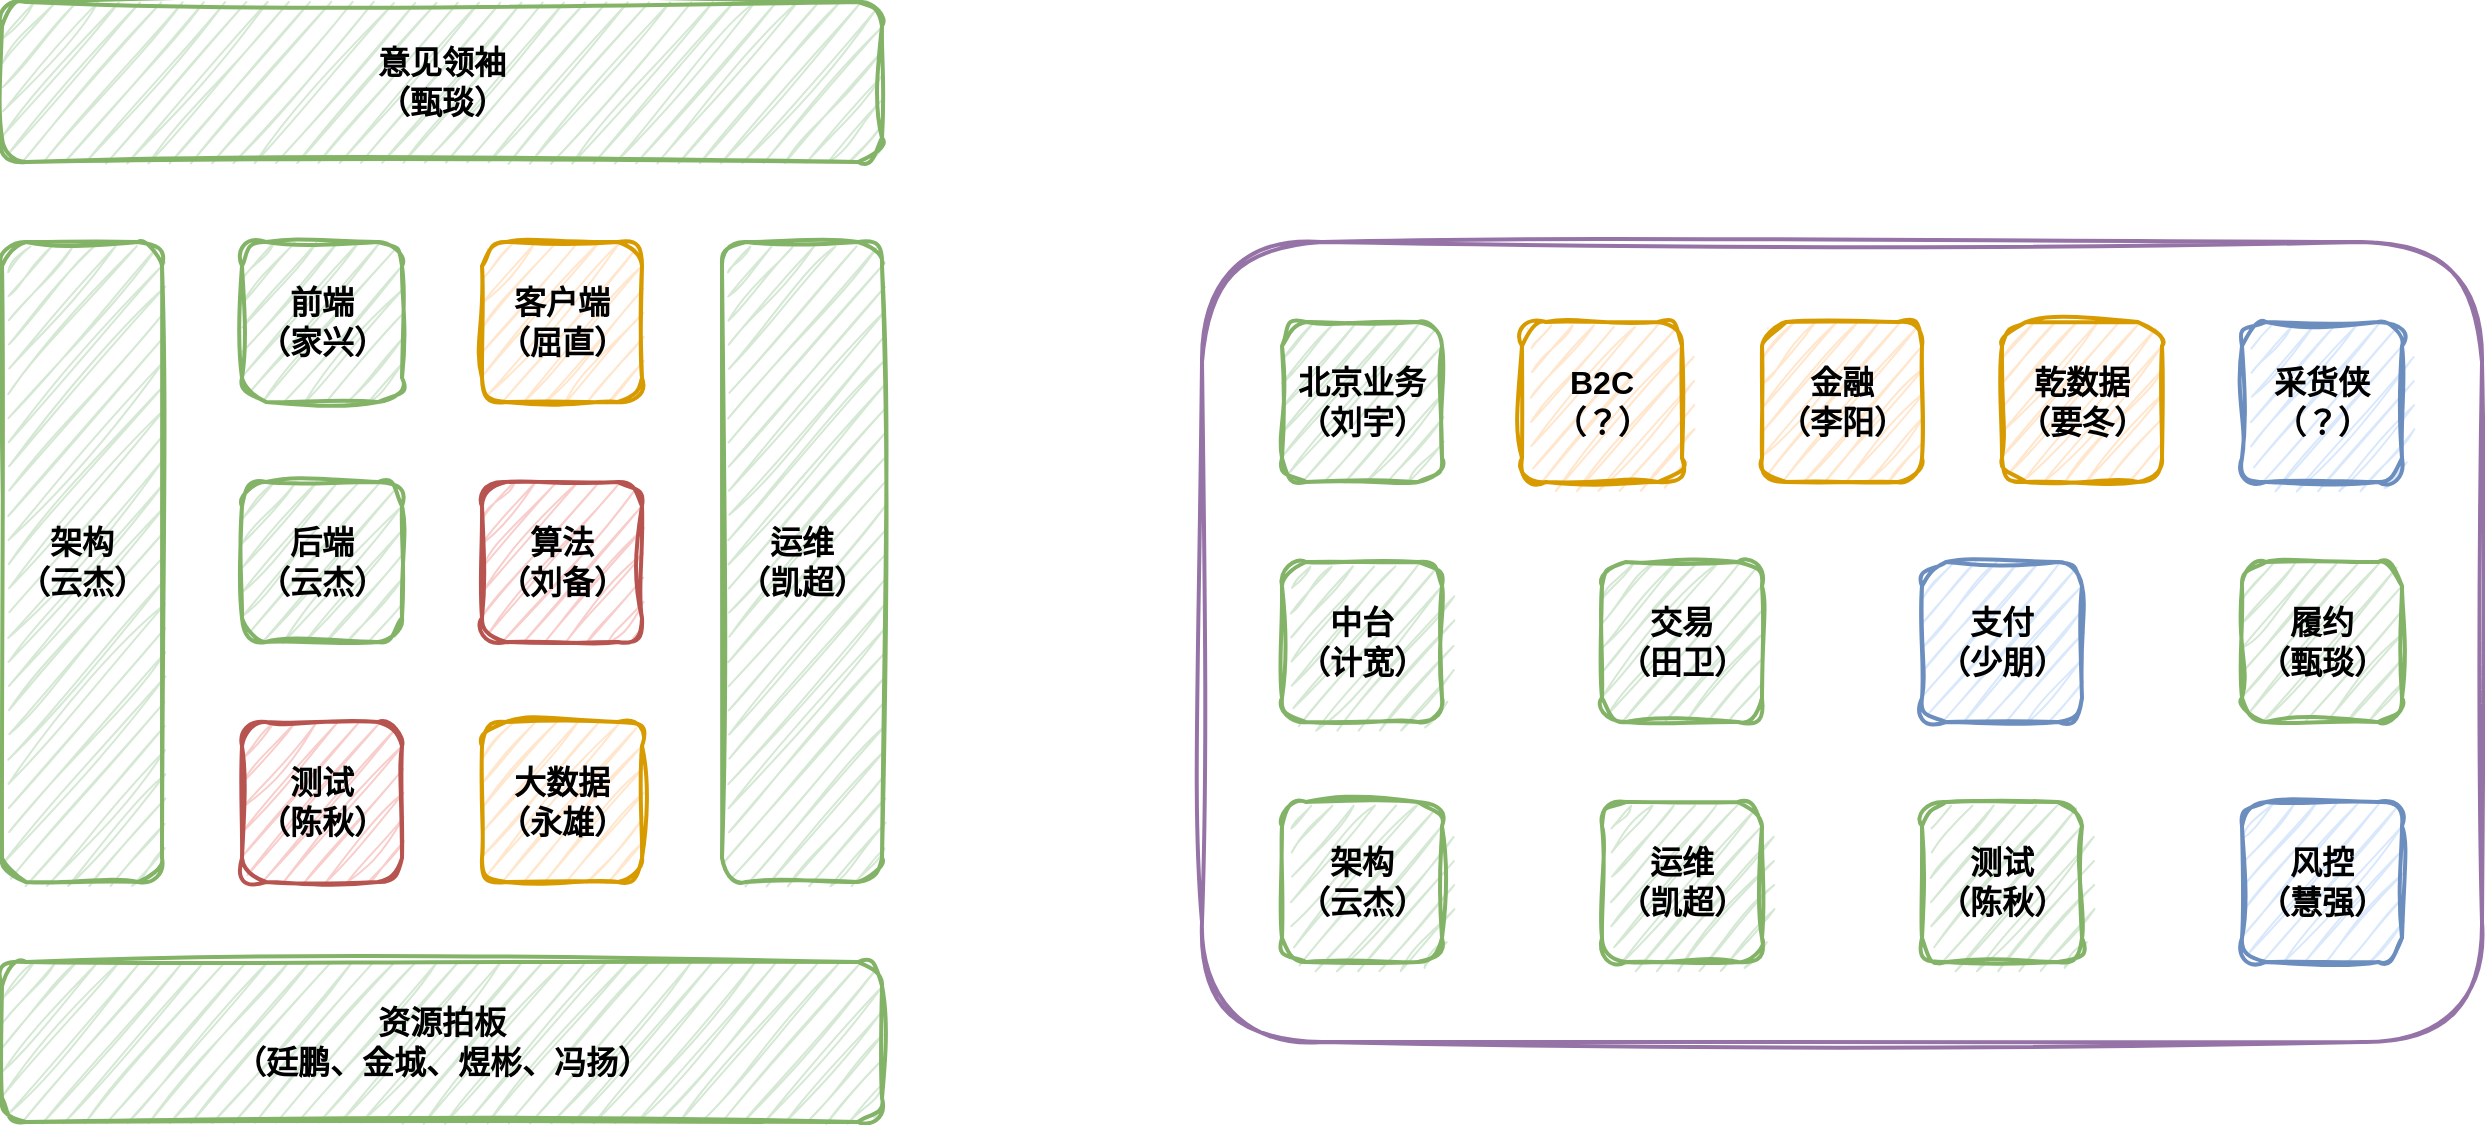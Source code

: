 <mxfile version="23.1.1" type="github">
  <diagram name="第 1 页" id="N_1ylP6Wpaq6Hp5_Sh2p">
    <mxGraphModel dx="1096" dy="761" grid="1" gridSize="10" guides="1" tooltips="1" connect="1" arrows="1" fold="1" page="1" pageScale="1" pageWidth="827" pageHeight="1169" math="0" shadow="0">
      <root>
        <mxCell id="0" />
        <mxCell id="1" parent="0" />
        <mxCell id="j7RwGDQNdHyo4c3BtslD-1" value="&lt;font style=&quot;font-size: 16px;&quot;&gt;&lt;b&gt;架构&lt;br&gt;（云杰）&lt;/b&gt;&lt;/font&gt;" style="rounded=1;whiteSpace=wrap;html=1;strokeWidth=2;fillColor=#d5e8d4;strokeColor=#82b366;sketch=1;curveFitting=1;jiggle=2;" vertex="1" parent="1">
          <mxGeometry x="200" y="280" width="80" height="320" as="geometry" />
        </mxCell>
        <mxCell id="j7RwGDQNdHyo4c3BtslD-2" value="&lt;font style=&quot;font-size: 16px;&quot;&gt;&lt;b&gt;运维&lt;br&gt;（凯超）&lt;br&gt;&lt;/b&gt;&lt;/font&gt;" style="rounded=1;whiteSpace=wrap;html=1;strokeWidth=2;fillColor=#d5e8d4;strokeColor=#82b366;sketch=1;curveFitting=1;jiggle=2;" vertex="1" parent="1">
          <mxGeometry x="560" y="280" width="80" height="320" as="geometry" />
        </mxCell>
        <mxCell id="j7RwGDQNdHyo4c3BtslD-3" value="&lt;font style=&quot;font-size: 16px;&quot;&gt;&lt;b&gt;前端&lt;br&gt;（家兴）&lt;br&gt;&lt;/b&gt;&lt;/font&gt;" style="rounded=1;whiteSpace=wrap;html=1;strokeWidth=2;fillColor=#d5e8d4;strokeColor=#82b366;sketch=1;curveFitting=1;jiggle=2;" vertex="1" parent="1">
          <mxGeometry x="320" y="280" width="80" height="80" as="geometry" />
        </mxCell>
        <mxCell id="j7RwGDQNdHyo4c3BtslD-4" value="&lt;font style=&quot;font-size: 16px;&quot;&gt;&lt;b&gt;后端&lt;br&gt;（云杰）&lt;br&gt;&lt;/b&gt;&lt;/font&gt;" style="rounded=1;whiteSpace=wrap;html=1;strokeWidth=2;fillColor=#d5e8d4;strokeColor=#82b366;sketch=1;curveFitting=1;jiggle=2;" vertex="1" parent="1">
          <mxGeometry x="320" y="400" width="80" height="80" as="geometry" />
        </mxCell>
        <mxCell id="j7RwGDQNdHyo4c3BtslD-5" value="&lt;font style=&quot;font-size: 16px;&quot;&gt;&lt;b&gt;测试&lt;br&gt;（陈秋）&lt;br&gt;&lt;/b&gt;&lt;/font&gt;" style="rounded=1;whiteSpace=wrap;html=1;strokeWidth=2;fillColor=#f8cecc;strokeColor=#b85450;sketch=1;curveFitting=1;jiggle=2;" vertex="1" parent="1">
          <mxGeometry x="320" y="520" width="80" height="80" as="geometry" />
        </mxCell>
        <mxCell id="j7RwGDQNdHyo4c3BtslD-6" value="&lt;font style=&quot;font-size: 16px;&quot;&gt;&lt;b&gt;客户端&lt;br&gt;（屈直）&lt;br&gt;&lt;/b&gt;&lt;/font&gt;" style="rounded=1;whiteSpace=wrap;html=1;strokeWidth=2;fillColor=#ffe6cc;strokeColor=#d79b00;sketch=1;curveFitting=1;jiggle=2;" vertex="1" parent="1">
          <mxGeometry x="440" y="280" width="80" height="80" as="geometry" />
        </mxCell>
        <mxCell id="j7RwGDQNdHyo4c3BtslD-7" value="&lt;font style=&quot;font-size: 16px;&quot;&gt;&lt;b&gt;算法&lt;br&gt;（刘备）&lt;br&gt;&lt;/b&gt;&lt;/font&gt;" style="rounded=1;whiteSpace=wrap;html=1;strokeWidth=2;fillColor=#f8cecc;strokeColor=#b85450;sketch=1;curveFitting=1;jiggle=2;" vertex="1" parent="1">
          <mxGeometry x="440" y="400" width="80" height="80" as="geometry" />
        </mxCell>
        <mxCell id="j7RwGDQNdHyo4c3BtslD-8" value="&lt;font style=&quot;font-size: 16px;&quot;&gt;&lt;b&gt;大数据&lt;br&gt;（永雄）&lt;br&gt;&lt;/b&gt;&lt;/font&gt;" style="rounded=1;whiteSpace=wrap;html=1;strokeWidth=2;fillColor=#ffe6cc;strokeColor=#d79b00;sketch=1;curveFitting=1;jiggle=2;" vertex="1" parent="1">
          <mxGeometry x="440" y="520" width="80" height="80" as="geometry" />
        </mxCell>
        <mxCell id="j7RwGDQNdHyo4c3BtslD-9" value="&lt;font style=&quot;font-size: 16px;&quot;&gt;&lt;b&gt;资源拍板&lt;br&gt;（廷鹏、金城、煜彬、冯扬）&lt;/b&gt;&lt;/font&gt;" style="rounded=1;whiteSpace=wrap;html=1;strokeWidth=2;fillColor=#d5e8d4;strokeColor=#82b366;sketch=1;curveFitting=1;jiggle=2;" vertex="1" parent="1">
          <mxGeometry x="200" y="640" width="440" height="80" as="geometry" />
        </mxCell>
        <mxCell id="j7RwGDQNdHyo4c3BtslD-10" value="&lt;font style=&quot;font-size: 16px;&quot;&gt;&lt;b&gt;意见领袖&lt;br&gt;（甄琰）&lt;/b&gt;&lt;/font&gt;" style="rounded=1;whiteSpace=wrap;html=1;strokeWidth=2;fillColor=#d5e8d4;strokeColor=#82b366;sketch=1;curveFitting=1;jiggle=2;" vertex="1" parent="1">
          <mxGeometry x="200" y="160" width="440" height="80" as="geometry" />
        </mxCell>
        <mxCell id="j7RwGDQNdHyo4c3BtslD-13" value="&lt;font style=&quot;font-size: 16px;&quot;&gt;&lt;b&gt;北京业务&lt;br&gt;（刘宇）&lt;br&gt;&lt;/b&gt;&lt;/font&gt;" style="rounded=1;whiteSpace=wrap;html=1;strokeWidth=2;fillColor=#d5e8d4;strokeColor=#82b366;sketch=1;curveFitting=1;jiggle=2;" vertex="1" parent="1">
          <mxGeometry x="840" y="320" width="80" height="80" as="geometry" />
        </mxCell>
        <mxCell id="j7RwGDQNdHyo4c3BtslD-14" value="&lt;font style=&quot;font-size: 16px;&quot;&gt;&lt;b&gt;中台&lt;br&gt;（计宽）&lt;br&gt;&lt;/b&gt;&lt;/font&gt;" style="rounded=1;whiteSpace=wrap;html=1;strokeWidth=2;fillColor=#d5e8d4;strokeColor=#82b366;sketch=1;curveFitting=1;jiggle=2;" vertex="1" parent="1">
          <mxGeometry x="840" y="440" width="80" height="80" as="geometry" />
        </mxCell>
        <mxCell id="j7RwGDQNdHyo4c3BtslD-15" value="&lt;font style=&quot;font-size: 16px;&quot;&gt;&lt;b&gt;架构&lt;br&gt;（云杰）&lt;br&gt;&lt;/b&gt;&lt;/font&gt;" style="rounded=1;whiteSpace=wrap;html=1;strokeWidth=2;fillColor=#d5e8d4;strokeColor=#82b366;sketch=1;curveFitting=1;jiggle=2;" vertex="1" parent="1">
          <mxGeometry x="840" y="560" width="80" height="80" as="geometry" />
        </mxCell>
        <mxCell id="j7RwGDQNdHyo4c3BtslD-16" value="&lt;font style=&quot;font-size: 16px;&quot;&gt;&lt;b&gt;B2C&lt;br&gt;（？）&lt;br&gt;&lt;/b&gt;&lt;/font&gt;" style="rounded=1;whiteSpace=wrap;html=1;strokeWidth=2;fillColor=#ffe6cc;strokeColor=#d79b00;sketch=1;curveFitting=1;jiggle=2;" vertex="1" parent="1">
          <mxGeometry x="960" y="320" width="80" height="80" as="geometry" />
        </mxCell>
        <mxCell id="j7RwGDQNdHyo4c3BtslD-21" value="&lt;font style=&quot;font-size: 16px;&quot;&gt;&lt;b&gt;金融&lt;br&gt;（李阳）&lt;br&gt;&lt;/b&gt;&lt;/font&gt;" style="rounded=1;whiteSpace=wrap;html=1;strokeWidth=2;fillColor=#ffe6cc;strokeColor=#d79b00;sketch=1;curveFitting=1;jiggle=2;" vertex="1" parent="1">
          <mxGeometry x="1080" y="320" width="80" height="80" as="geometry" />
        </mxCell>
        <mxCell id="j7RwGDQNdHyo4c3BtslD-22" value="&lt;font style=&quot;font-size: 16px;&quot;&gt;&lt;b&gt;乾数据&lt;br&gt;（要冬）&lt;br&gt;&lt;/b&gt;&lt;/font&gt;" style="rounded=1;whiteSpace=wrap;html=1;strokeWidth=2;fillColor=#ffe6cc;strokeColor=#d79b00;sketch=1;curveFitting=1;jiggle=2;" vertex="1" parent="1">
          <mxGeometry x="1200" y="320" width="80" height="80" as="geometry" />
        </mxCell>
        <mxCell id="j7RwGDQNdHyo4c3BtslD-23" value="&lt;font style=&quot;font-size: 16px;&quot;&gt;&lt;b&gt;采货侠&lt;br&gt;（？）&lt;br&gt;&lt;/b&gt;&lt;/font&gt;" style="rounded=1;whiteSpace=wrap;html=1;strokeWidth=2;fillColor=#dae8fc;strokeColor=#6c8ebf;sketch=1;curveFitting=1;jiggle=2;" vertex="1" parent="1">
          <mxGeometry x="1320" y="320" width="80" height="80" as="geometry" />
        </mxCell>
        <mxCell id="j7RwGDQNdHyo4c3BtslD-24" value="&lt;font style=&quot;font-size: 16px;&quot;&gt;&lt;b&gt;运维&lt;br&gt;（凯超）&lt;br&gt;&lt;/b&gt;&lt;/font&gt;" style="rounded=1;whiteSpace=wrap;html=1;strokeWidth=2;fillColor=#d5e8d4;strokeColor=#82b366;sketch=1;curveFitting=1;jiggle=2;" vertex="1" parent="1">
          <mxGeometry x="1000" y="560" width="80" height="80" as="geometry" />
        </mxCell>
        <mxCell id="j7RwGDQNdHyo4c3BtslD-25" value="&lt;font style=&quot;font-size: 16px;&quot;&gt;&lt;b&gt;测试&lt;br&gt;（陈秋）&lt;br&gt;&lt;/b&gt;&lt;/font&gt;" style="rounded=1;whiteSpace=wrap;html=1;strokeWidth=2;fillColor=#d5e8d4;strokeColor=#82b366;sketch=1;curveFitting=1;jiggle=2;" vertex="1" parent="1">
          <mxGeometry x="1160" y="560" width="80" height="80" as="geometry" />
        </mxCell>
        <mxCell id="j7RwGDQNdHyo4c3BtslD-26" value="&lt;font style=&quot;font-size: 16px;&quot;&gt;&lt;b&gt;风控&lt;br&gt;（慧强）&lt;br&gt;&lt;/b&gt;&lt;/font&gt;" style="rounded=1;whiteSpace=wrap;html=1;strokeWidth=2;fillColor=#dae8fc;strokeColor=#6c8ebf;sketch=1;curveFitting=1;jiggle=2;" vertex="1" parent="1">
          <mxGeometry x="1320" y="560" width="80" height="80" as="geometry" />
        </mxCell>
        <mxCell id="j7RwGDQNdHyo4c3BtslD-27" value="&lt;font style=&quot;font-size: 16px;&quot;&gt;&lt;b&gt;交易&lt;br&gt;（田卫）&lt;br&gt;&lt;/b&gt;&lt;/font&gt;" style="rounded=1;whiteSpace=wrap;html=1;strokeWidth=2;fillColor=#d5e8d4;strokeColor=#82b366;sketch=1;curveFitting=1;jiggle=2;" vertex="1" parent="1">
          <mxGeometry x="1000" y="440" width="80" height="80" as="geometry" />
        </mxCell>
        <mxCell id="j7RwGDQNdHyo4c3BtslD-28" value="&lt;font style=&quot;font-size: 16px;&quot;&gt;&lt;b&gt;支付&lt;br&gt;（少朋）&lt;br&gt;&lt;/b&gt;&lt;/font&gt;" style="rounded=1;whiteSpace=wrap;html=1;strokeWidth=2;fillColor=#dae8fc;strokeColor=#6c8ebf;sketch=1;curveFitting=1;jiggle=2;" vertex="1" parent="1">
          <mxGeometry x="1160" y="440" width="80" height="80" as="geometry" />
        </mxCell>
        <mxCell id="j7RwGDQNdHyo4c3BtslD-29" value="&lt;font style=&quot;font-size: 16px;&quot;&gt;&lt;b&gt;履约&lt;br&gt;（甄琰）&lt;br&gt;&lt;/b&gt;&lt;/font&gt;" style="rounded=1;whiteSpace=wrap;html=1;strokeWidth=2;fillColor=#d5e8d4;strokeColor=#82b366;sketch=1;curveFitting=1;jiggle=2;" vertex="1" parent="1">
          <mxGeometry x="1320" y="440" width="80" height="80" as="geometry" />
        </mxCell>
        <mxCell id="j7RwGDQNdHyo4c3BtslD-31" value="&lt;font style=&quot;font-size: 16px;&quot;&gt;&lt;b&gt;&lt;br&gt;&lt;/b&gt;&lt;/font&gt;" style="rounded=1;whiteSpace=wrap;html=1;strokeWidth=2;fillColor=none;strokeColor=#9673a6;sketch=1;curveFitting=1;jiggle=2;" vertex="1" parent="1">
          <mxGeometry x="800" y="280" width="640" height="400" as="geometry" />
        </mxCell>
      </root>
    </mxGraphModel>
  </diagram>
</mxfile>
